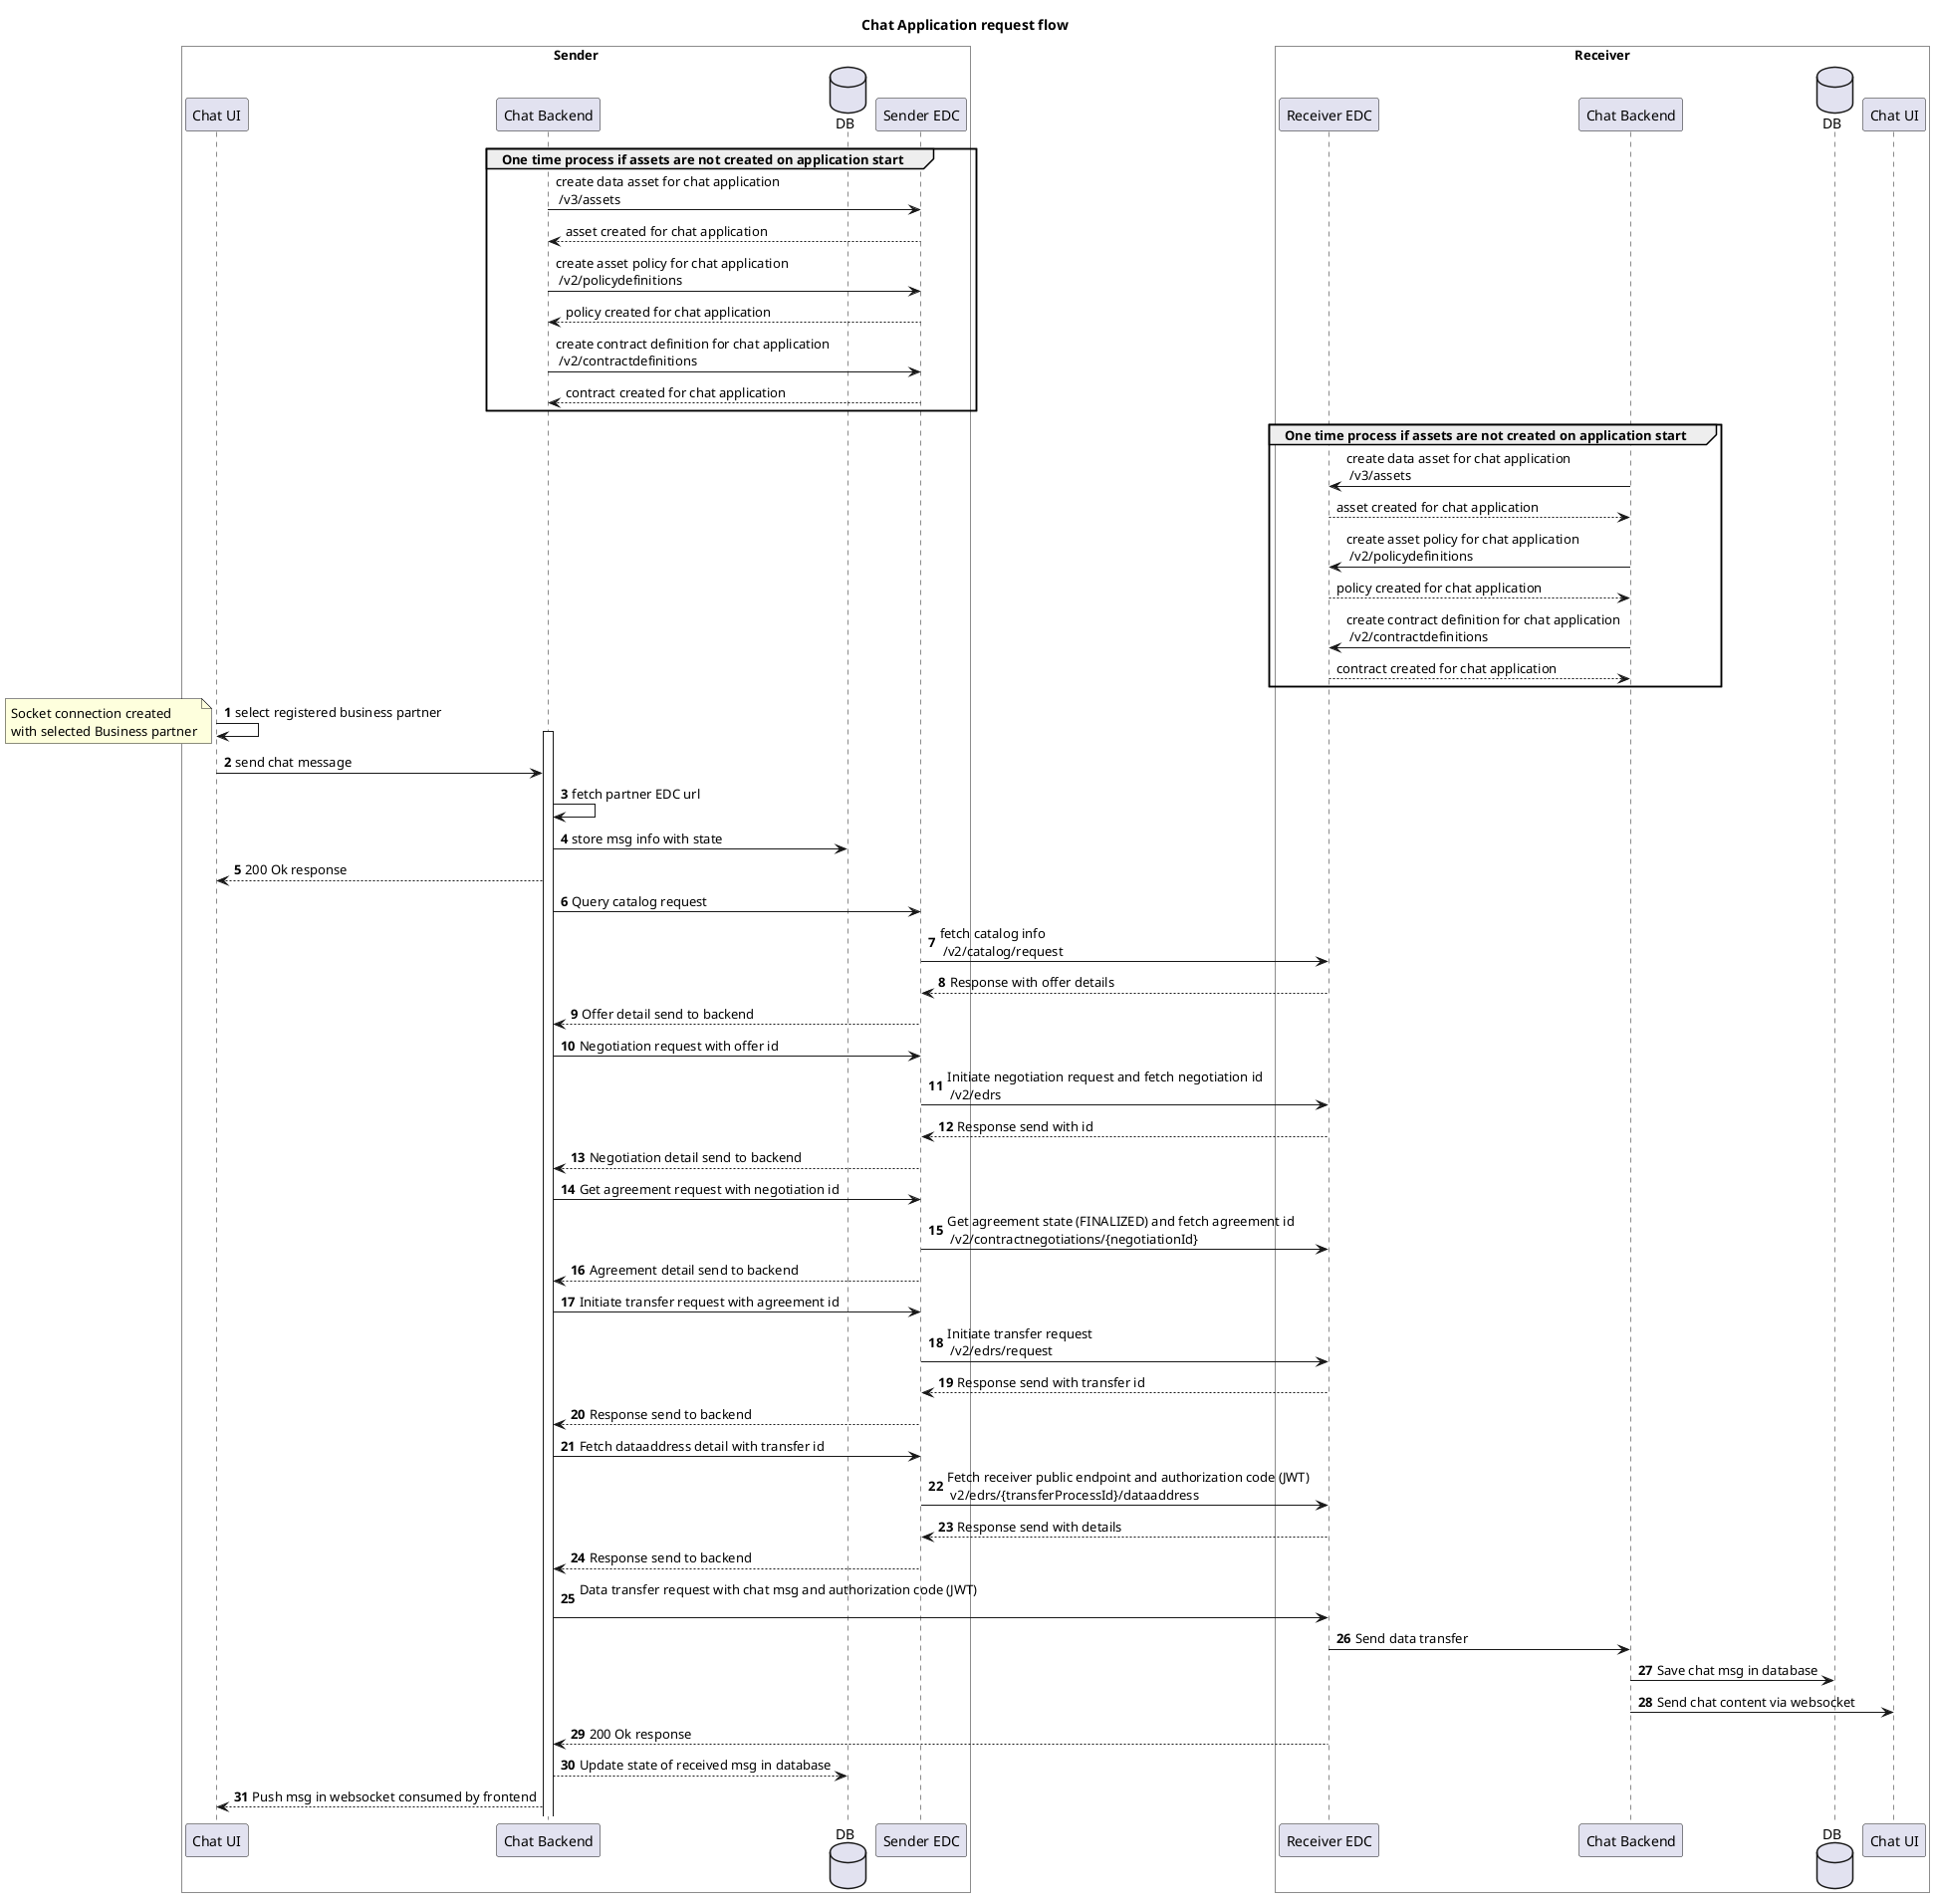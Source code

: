 @startuml
'https://plantuml.com/sequence-diagram
title Chat Application request flow
box "Sender" #white
participant "Chat UI" as s_ui order 1
participant "Chat Backend" as s_be order 5
database "DB" as s_db order 10
participant "Sender EDC" as s_edc order 15
end box



group One time process if assets are not created on application start
s_be -> s_edc: create data asset for chat application \n /v3/assets
s_edc --> s_be: asset created for chat application
s_be -> s_edc: create asset policy for chat application \n /v2/policydefinitions
s_edc --> s_be: policy created for chat application
s_be -> s_edc: create contract definition for chat application \n /v2/contractdefinitions
s_edc --> s_be: contract created for chat application
end

box "Receiver" #white
participant "Receiver EDC" as r_edc order 30
participant "Chat Backend" as r_be order 35
database "DB" as r_db order 40
participant "Chat UI" as r_ui order 45
end box


group One time process if assets are not created on application start
r_be -> r_edc: create data asset for chat application \n /v3/assets
r_edc --> r_be: asset created for chat application
r_be -> r_edc: create asset policy for chat application \n /v2/policydefinitions
r_edc --> r_be: policy created for chat application
r_be -> r_edc: create contract definition for chat application \n /v2/contractdefinitions
r_edc --> r_be: contract created for chat application
end


autonumber



s_ui -> s_ui : select registered business partner
note left
    Socket connection created
    with selected Business partner
end note

activate s_be
s_ui -> s_be: send chat message
s_be -> s_be: fetch partner EDC url
s_be -> s_db: store msg info with state
s_be --> s_ui: 200 Ok response
s_be -> s_edc: Query catalog request
s_edc -> r_edc: fetch catalog info \n /v2/catalog/request
r_edc --> s_edc: Response with offer details
s_edc --> s_be: Offer detail send to backend
s_be -> s_edc: Negotiation request with offer id
s_edc -> r_edc: Initiate negotiation request and fetch negotiation id \n /v2/edrs
r_edc --> s_edc: Response send with id
s_edc --> s_be: Negotiation detail send to backend
s_be -> s_edc: Get agreement request with negotiation id
s_edc -> r_edc: Get agreement state (FINALIZED) and fetch agreement id \n /v2/contractnegotiations/{negotiationId}
s_edc --> s_be: Agreement detail send to backend
s_be  -> s_edc: Initiate transfer request with agreement id
s_edc -> r_edc: Initiate transfer request \n /v2/edrs/request
r_edc --> s_edc: Response send with transfer id
s_edc --> s_be: Response send to backend
s_be  -> s_edc: Fetch dataaddress detail with transfer id
s_edc -> r_edc: Fetch receiver public endpoint and authorization code (JWT) \n v2/edrs/{transferProcessId}/dataaddress
r_edc --> s_edc: Response send with details
s_edc --> s_be: Response send to backend
s_be  -> r_edc: Data transfer request with chat msg and authorization code (JWT) \n
r_edc -> r_be: Send data transfer
r_be  -> r_db: Save chat msg in database
r_be  -> r_ui: Send chat content via websocket
r_edc --> s_be: 200 Ok response
s_be  --> s_db: Update state of received msg in database
s_be  --> s_ui: Push msg in websocket consumed by frontend


@enduml
